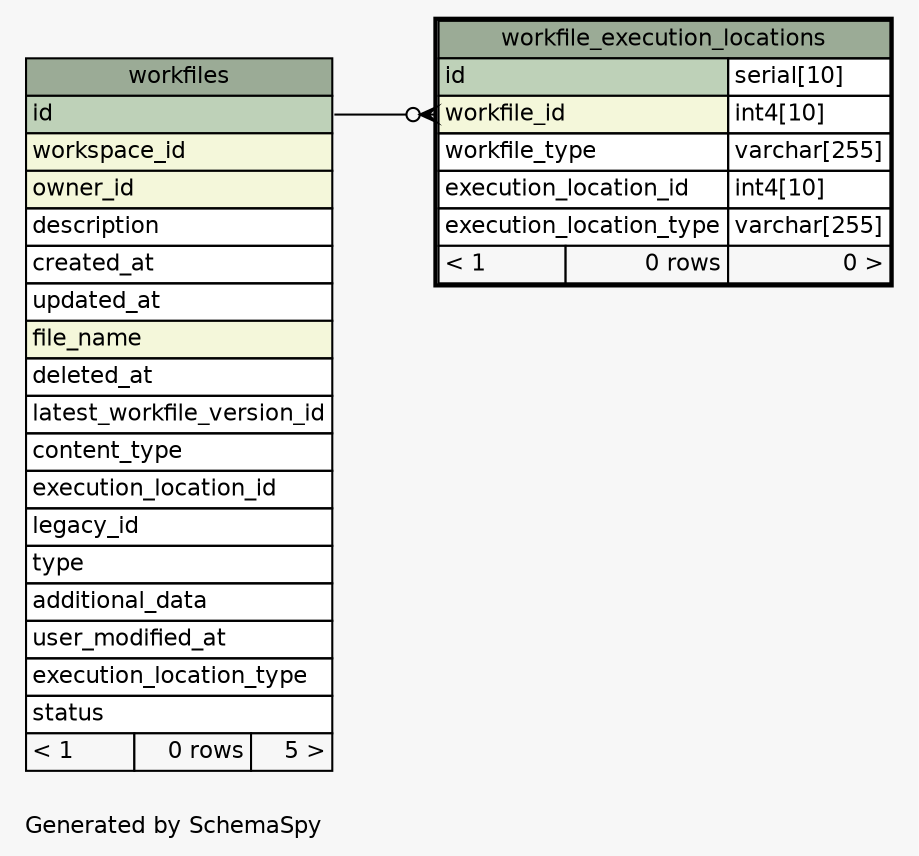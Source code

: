// dot 2.36.0 on Mac OS X 10.10
// SchemaSpy rev 590
digraph "oneDegreeRelationshipsDiagram" {
  graph [
    rankdir="RL"
    bgcolor="#f7f7f7"
    label="\nGenerated by SchemaSpy"
    labeljust="l"
    nodesep="0.18"
    ranksep="0.46"
    fontname="Helvetica"
    fontsize="11"
  ];
  node [
    fontname="Helvetica"
    fontsize="11"
    shape="plaintext"
  ];
  edge [
    arrowsize="0.8"
  ];
  "workfile_execution_locations":"workfile_id":w -> "workfiles":"id":e [arrowhead=none dir=back arrowtail=crowodot];
  "workfile_execution_locations" [
    label=<
    <TABLE BORDER="2" CELLBORDER="1" CELLSPACING="0" BGCOLOR="#ffffff">
      <TR><TD COLSPAN="3" BGCOLOR="#9bab96" ALIGN="CENTER">workfile_execution_locations</TD></TR>
      <TR><TD PORT="id" COLSPAN="2" BGCOLOR="#bed1b8" ALIGN="LEFT">id</TD><TD PORT="id.type" ALIGN="LEFT">serial[10]</TD></TR>
      <TR><TD PORT="workfile_id" COLSPAN="2" BGCOLOR="#f4f7da" ALIGN="LEFT">workfile_id</TD><TD PORT="workfile_id.type" ALIGN="LEFT">int4[10]</TD></TR>
      <TR><TD PORT="workfile_type" COLSPAN="2" ALIGN="LEFT">workfile_type</TD><TD PORT="workfile_type.type" ALIGN="LEFT">varchar[255]</TD></TR>
      <TR><TD PORT="execution_location_id" COLSPAN="2" ALIGN="LEFT">execution_location_id</TD><TD PORT="execution_location_id.type" ALIGN="LEFT">int4[10]</TD></TR>
      <TR><TD PORT="execution_location_type" COLSPAN="2" ALIGN="LEFT">execution_location_type</TD><TD PORT="execution_location_type.type" ALIGN="LEFT">varchar[255]</TD></TR>
      <TR><TD ALIGN="LEFT" BGCOLOR="#f7f7f7">&lt; 1</TD><TD ALIGN="RIGHT" BGCOLOR="#f7f7f7">0 rows</TD><TD ALIGN="RIGHT" BGCOLOR="#f7f7f7">0 &gt;</TD></TR>
    </TABLE>>
    URL="workfile_execution_locations.html"
    tooltip="workfile_execution_locations"
  ];
  "workfiles" [
    label=<
    <TABLE BORDER="0" CELLBORDER="1" CELLSPACING="0" BGCOLOR="#ffffff">
      <TR><TD COLSPAN="3" BGCOLOR="#9bab96" ALIGN="CENTER">workfiles</TD></TR>
      <TR><TD PORT="id" COLSPAN="3" BGCOLOR="#bed1b8" ALIGN="LEFT">id</TD></TR>
      <TR><TD PORT="workspace_id" COLSPAN="3" BGCOLOR="#f4f7da" ALIGN="LEFT">workspace_id</TD></TR>
      <TR><TD PORT="owner_id" COLSPAN="3" BGCOLOR="#f4f7da" ALIGN="LEFT">owner_id</TD></TR>
      <TR><TD PORT="description" COLSPAN="3" ALIGN="LEFT">description</TD></TR>
      <TR><TD PORT="created_at" COLSPAN="3" ALIGN="LEFT">created_at</TD></TR>
      <TR><TD PORT="updated_at" COLSPAN="3" ALIGN="LEFT">updated_at</TD></TR>
      <TR><TD PORT="file_name" COLSPAN="3" BGCOLOR="#f4f7da" ALIGN="LEFT">file_name</TD></TR>
      <TR><TD PORT="deleted_at" COLSPAN="3" ALIGN="LEFT">deleted_at</TD></TR>
      <TR><TD PORT="latest_workfile_version_id" COLSPAN="3" ALIGN="LEFT">latest_workfile_version_id</TD></TR>
      <TR><TD PORT="content_type" COLSPAN="3" ALIGN="LEFT">content_type</TD></TR>
      <TR><TD PORT="execution_location_id" COLSPAN="3" ALIGN="LEFT">execution_location_id</TD></TR>
      <TR><TD PORT="legacy_id" COLSPAN="3" ALIGN="LEFT">legacy_id</TD></TR>
      <TR><TD PORT="type" COLSPAN="3" ALIGN="LEFT">type</TD></TR>
      <TR><TD PORT="additional_data" COLSPAN="3" ALIGN="LEFT">additional_data</TD></TR>
      <TR><TD PORT="user_modified_at" COLSPAN="3" ALIGN="LEFT">user_modified_at</TD></TR>
      <TR><TD PORT="execution_location_type" COLSPAN="3" ALIGN="LEFT">execution_location_type</TD></TR>
      <TR><TD PORT="status" COLSPAN="3" ALIGN="LEFT">status</TD></TR>
      <TR><TD ALIGN="LEFT" BGCOLOR="#f7f7f7">&lt; 1</TD><TD ALIGN="RIGHT" BGCOLOR="#f7f7f7">0 rows</TD><TD ALIGN="RIGHT" BGCOLOR="#f7f7f7">5 &gt;</TD></TR>
    </TABLE>>
    URL="workfiles.html"
    tooltip="workfiles"
  ];
}
